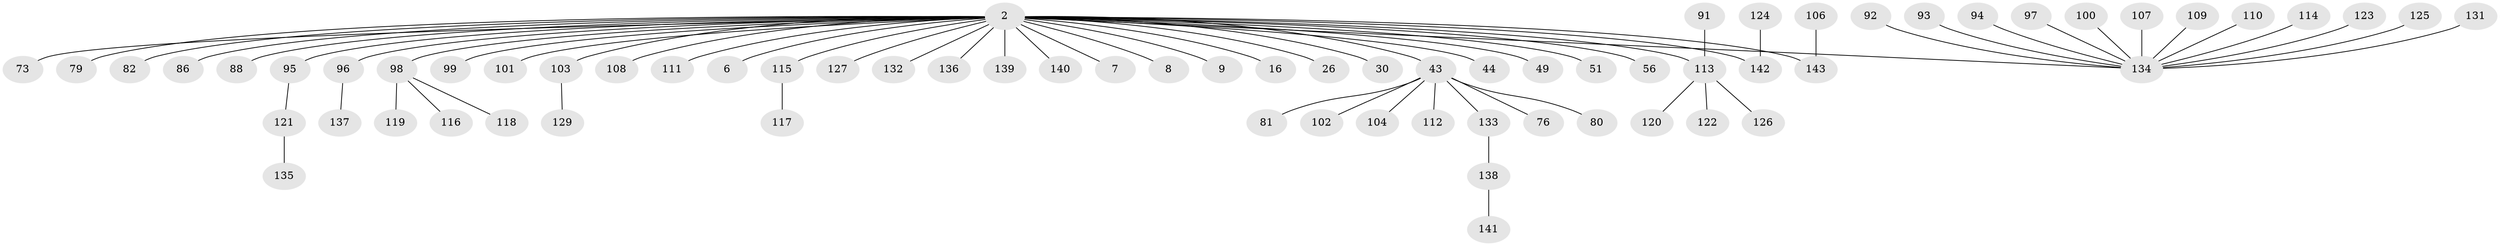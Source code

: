 // original degree distribution, {33: 0.006993006993006993, 6: 0.027972027972027972, 10: 0.006993006993006993, 11: 0.006993006993006993, 3: 0.1048951048951049, 1: 0.6363636363636364, 5: 0.013986013986013986, 2: 0.18181818181818182, 4: 0.006993006993006993, 8: 0.006993006993006993}
// Generated by graph-tools (version 1.1) at 2025/48/03/09/25 04:48:38]
// undirected, 71 vertices, 70 edges
graph export_dot {
graph [start="1"]
  node [color=gray90,style=filled];
  2 [super="+1"];
  6;
  7;
  8;
  9;
  16;
  26;
  30;
  43 [super="+32"];
  44 [super="+15"];
  49;
  51;
  56;
  73;
  76;
  79;
  80;
  81;
  82;
  86;
  88;
  91;
  92;
  93;
  94;
  95 [super="+64"];
  96;
  97;
  98 [super="+45+41+58+59+67+68"];
  99;
  100;
  101 [super="+72"];
  102;
  103 [super="+17"];
  104;
  106;
  107;
  108;
  109;
  110;
  111 [super="+36"];
  112;
  113 [super="+83+84+89"];
  114;
  115 [super="+90"];
  116;
  117;
  118;
  119;
  120;
  121;
  122;
  123 [super="+23+27"];
  124;
  125;
  126;
  127 [super="+85"];
  129 [super="+57+75"];
  131;
  132;
  133 [super="+78"];
  134 [super="+62+66+71+74+130+60+70+77+87"];
  135;
  136;
  137;
  138;
  139;
  140 [super="+35+55"];
  141;
  142 [super="+18"];
  143 [super="+12+48+40+28+46+50+69"];
  2 -- 43 [weight=2];
  2 -- 49;
  2 -- 51;
  2 -- 79;
  2 -- 6;
  2 -- 7;
  2 -- 8;
  2 -- 9;
  2 -- 132;
  2 -- 136;
  2 -- 139;
  2 -- 142 [weight=2];
  2 -- 16;
  2 -- 26;
  2 -- 30;
  2 -- 56;
  2 -- 73;
  2 -- 82;
  2 -- 86;
  2 -- 88;
  2 -- 96;
  2 -- 99;
  2 -- 108;
  2 -- 143;
  2 -- 103;
  2 -- 140;
  2 -- 44;
  2 -- 111;
  2 -- 134;
  2 -- 98;
  2 -- 115;
  2 -- 95;
  2 -- 101;
  2 -- 113;
  2 -- 127;
  43 -- 81;
  43 -- 102;
  43 -- 104;
  43 -- 76;
  43 -- 80;
  43 -- 112;
  43 -- 133;
  91 -- 113;
  92 -- 134;
  93 -- 134;
  94 -- 134;
  95 -- 121;
  96 -- 137;
  97 -- 134;
  98 -- 116;
  98 -- 118;
  98 -- 119;
  100 -- 134;
  103 -- 129;
  106 -- 143;
  107 -- 134;
  109 -- 134;
  110 -- 134;
  113 -- 120;
  113 -- 122;
  113 -- 126;
  114 -- 134;
  115 -- 117;
  121 -- 135;
  123 -- 134;
  124 -- 142;
  125 -- 134;
  131 -- 134;
  133 -- 138;
  138 -- 141;
}
